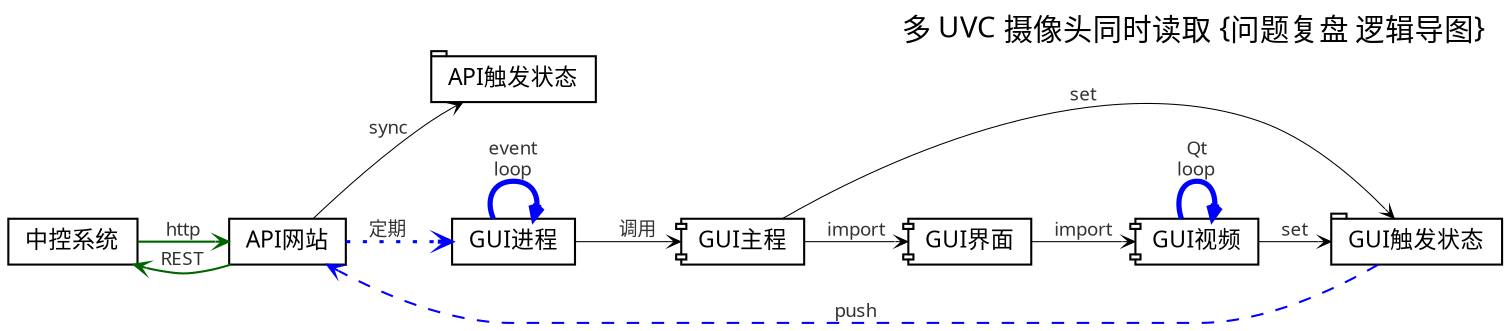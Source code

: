 /*生成命令:
$ dot -Tpng uvc2usb4hub.dot -o uvc2usb4hub.png 
-Tcmapx -o lb-crx-roles.map
    全局设定
    plaintext
{{{#!GraphViz dot
    */

digraph G4theme_canclick {
    /*全局设定*/
    graph [label="多 UVC 摄像头同时读取 {问题复盘 逻辑导图}"
        ,fontsize=14.0
        ,fontname="Noto Sans S Chinese Thin"
        ,labeljust="r",labelloc="t",center=1
        ,ranksep=0.3,center=1,ratio=compress
        ,rankdir=LR
        ];

    node[fontsize=11.0,height=0.3
        ,fontname="Noto Sans S Chinese Thin"
        ,shape=component 
        ];

    edge [fontsize=9.0,fontcolor="#333333"
        ,fontname="Noto Sans S Chinese Thin"
        ,arrowsize=0.6,arrowhead=vee,arrowtail=none
        ,style="setlinewidth(0.5)"
        ];
/*
    src [label="源码",shape=ellipse,style="filled,dashed,setlinewidth(5)"
        ,color="#333333",fillcolor=dimgray
        ,URL="http://code.google.com/p/zoomquiet/source/browse/dot/obp/csdndr1-km.dot?repo=tangle"];
    /*图元声明
    start       [label="流程开始/结束",shape=point];
    end         [label="",shape=doublecircle,fillcolor=red];

    box         [label="实体/对象",shape=box];
    ellipse     [label="行动/节点",shape=ellipse];
    egg         [label="用户/人物",shape=egg];
    plaintext   [label="状态/属性",shape=plaintext,fillcolor=whitesmoke];
    diamond     [label="判别",shape=diamond];
    note        [label="注释",shape=note];
    tab         [label="目录/模块",shape=tab];
    db          [label="数据库",shape=box3d];
    component   [label="主机/组件",shape=component];
  ,style="rounded,dotted"];
*/

    RCTRL [label="中控系统",shape=box];
    APIsrv [label="API网站",shape=box];
        APItri [label="API触发状态",shape=tab];
    Qt [label="GUI进程",shape=box];
        GUItri [label="GUI触发状态",shape=tab];

    MAIN [label="GUI主程",shape=component];
    QtUI [label="GUI界面",shape=component];
    QtVW [label="GUI视频",shape=component];

    /*图例关系
    PSDparser->PSDexport [label="1.1"];
    USSO->UsrInfoCSrv [label="2.2",style="dashed"];dotted
    UsrInfoCSrv->commTAB [label="1.1",style="setlinewidth(1.5)"];
    color=red,green,cyan,darkolivegreen

    APItri->GUItri->APItri [label="HOW?",color=red,style="dotted"];

    */

    Qt->Qt [label="event\nloop",color=blue,style="setlinewidth(2.5)"];

    RCTRL->APIsrv [label="http", color=darkgreen,style="setlinewidth(1)"];
    APIsrv->RCTRL [label="REST"
                    ,color=darkgreen,style="setlinewidth(1)"];
        APIsrv->APItri [label="sync"];

    APIsrv->Qt [label="定期",color=blue,style="dotted,setlinewidth(1.5)"];

    Qt->MAIN [label="调用"];

    MAIN->QtUI->QtVW [label="import"];
        {MAIN QtVW}->GUItri [label="set"];
        GUItri->APIsrv [label="push",color=blue,style="dashed"];

    QtVW->QtVW [label="Qt\nloop",color=blue,style="setlinewidth(2.5)"];
    
    edge [style=invis];

}

